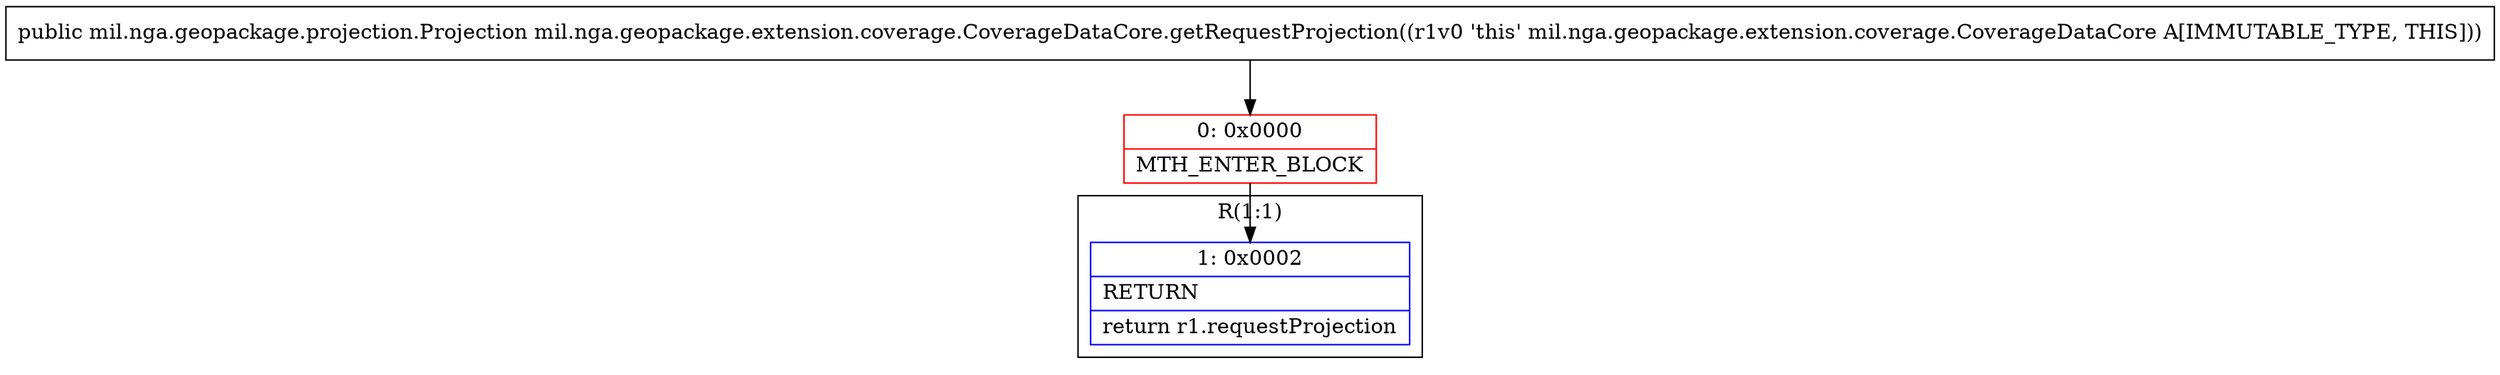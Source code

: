 digraph "CFG formil.nga.geopackage.extension.coverage.CoverageDataCore.getRequestProjection()Lmil\/nga\/geopackage\/projection\/Projection;" {
subgraph cluster_Region_1544559667 {
label = "R(1:1)";
node [shape=record,color=blue];
Node_1 [shape=record,label="{1\:\ 0x0002|RETURN\l|return r1.requestProjection\l}"];
}
Node_0 [shape=record,color=red,label="{0\:\ 0x0000|MTH_ENTER_BLOCK\l}"];
MethodNode[shape=record,label="{public mil.nga.geopackage.projection.Projection mil.nga.geopackage.extension.coverage.CoverageDataCore.getRequestProjection((r1v0 'this' mil.nga.geopackage.extension.coverage.CoverageDataCore A[IMMUTABLE_TYPE, THIS])) }"];
MethodNode -> Node_0;
Node_0 -> Node_1;
}


